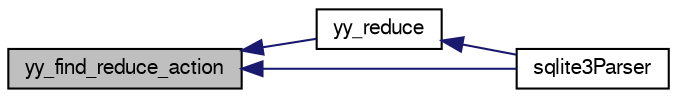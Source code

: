 digraph "yy_find_reduce_action"
{
  edge [fontname="FreeSans",fontsize="10",labelfontname="FreeSans",labelfontsize="10"];
  node [fontname="FreeSans",fontsize="10",shape=record];
  rankdir="LR";
  Node929059 [label="yy_find_reduce_action",height=0.2,width=0.4,color="black", fillcolor="grey75", style="filled", fontcolor="black"];
  Node929059 -> Node929060 [dir="back",color="midnightblue",fontsize="10",style="solid",fontname="FreeSans"];
  Node929060 [label="yy_reduce",height=0.2,width=0.4,color="black", fillcolor="white", style="filled",URL="$sqlite3_8c.html#a7c419a9b25711c666a9a2449ef377f14"];
  Node929060 -> Node929061 [dir="back",color="midnightblue",fontsize="10",style="solid",fontname="FreeSans"];
  Node929061 [label="sqlite3Parser",height=0.2,width=0.4,color="black", fillcolor="white", style="filled",URL="$sqlite3_8c.html#a0327d71a5fabe0b6a343d78a2602e72a"];
  Node929059 -> Node929061 [dir="back",color="midnightblue",fontsize="10",style="solid",fontname="FreeSans"];
}
